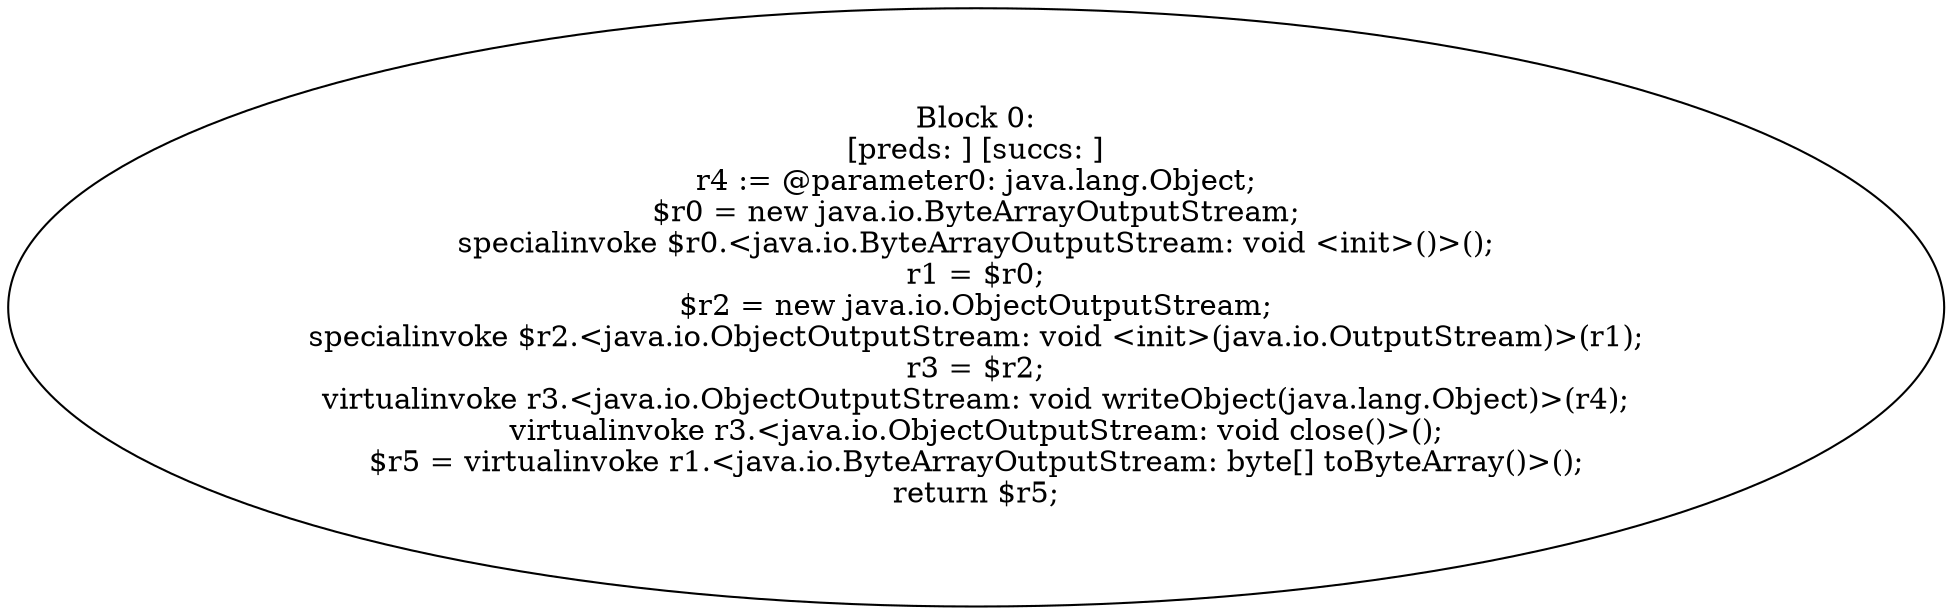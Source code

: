 digraph "unitGraph" {
    "Block 0:
[preds: ] [succs: ]
r4 := @parameter0: java.lang.Object;
$r0 = new java.io.ByteArrayOutputStream;
specialinvoke $r0.<java.io.ByteArrayOutputStream: void <init>()>();
r1 = $r0;
$r2 = new java.io.ObjectOutputStream;
specialinvoke $r2.<java.io.ObjectOutputStream: void <init>(java.io.OutputStream)>(r1);
r3 = $r2;
virtualinvoke r3.<java.io.ObjectOutputStream: void writeObject(java.lang.Object)>(r4);
virtualinvoke r3.<java.io.ObjectOutputStream: void close()>();
$r5 = virtualinvoke r1.<java.io.ByteArrayOutputStream: byte[] toByteArray()>();
return $r5;
"
}
